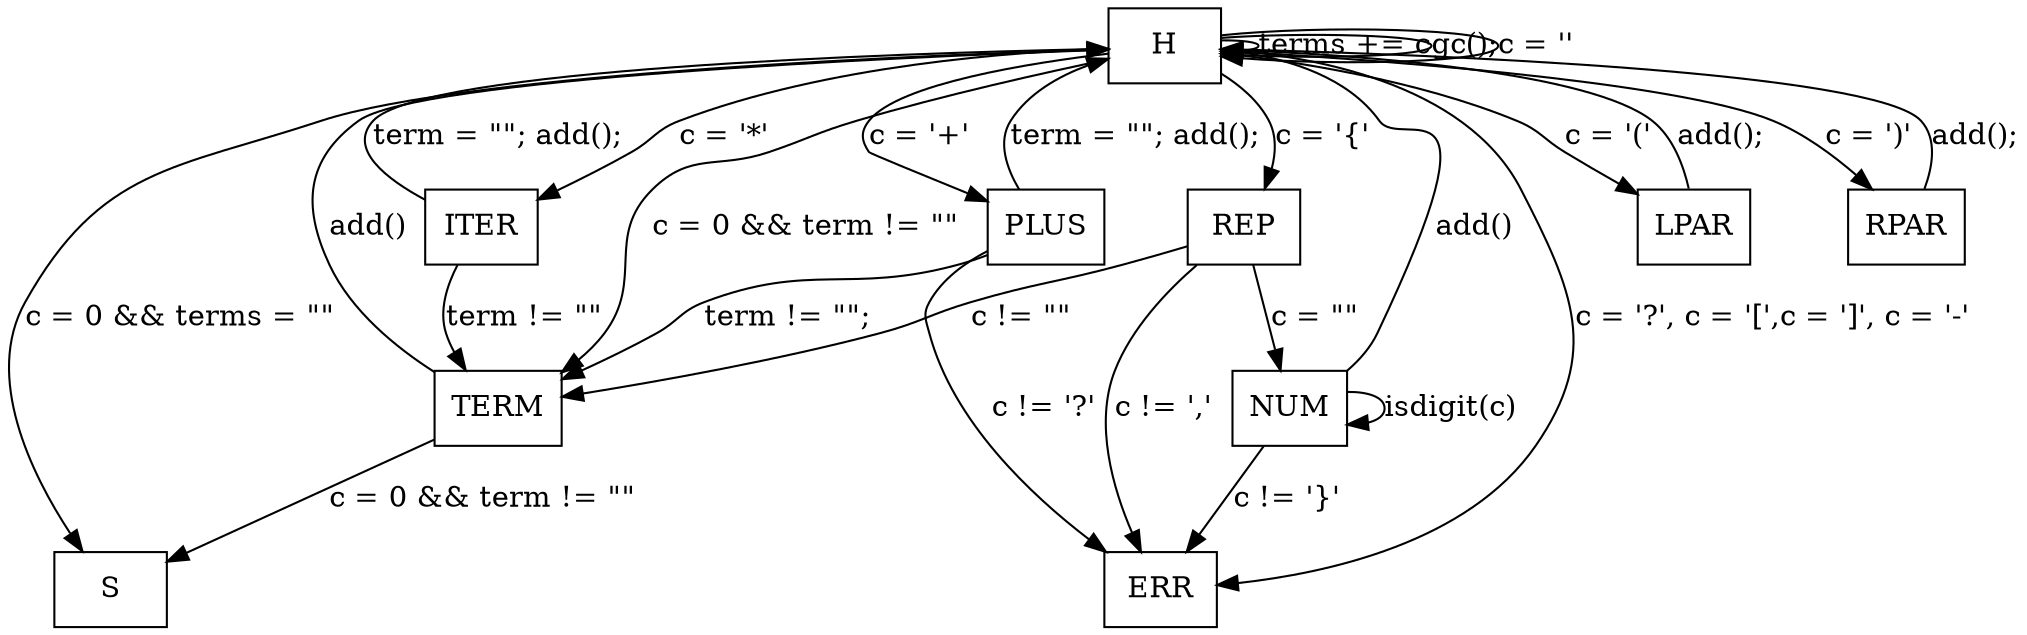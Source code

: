 digraph MyPlan {
  node [shape="rectangle"];

  "H"
  "TERM"
  "ITER"
  "PLUS"
  "REP"
  "LPAR"
  "RPAR"
  "NUM"
  "ERR"
  "S"

  "H"->"H"[label="terms += c"]
  "H"->"H"[label="gc();"]
  "H"->"H"[label="c = '\' "]
  "H"->"ERR"[label="c = '?', c = '[',c = ']', c = '-'"]
  "H"->"S"[label="c = 0 && terms = \"\" "]
  "H"->"TERM"->"S"[label="c = 0 && term != \"\" "]
  "TERM"->"H"[label="add()"]
  "H"->"ITER"[label="c = '*'"]
  "ITER"->"H"[label="term = \"\"; add();"]
  "ITER"->"TERM"[label="term != \"\""]
  "H"->"PLUS"[label="c = '+'"]
  "PLUS"->"H"[label="term = \"\"; add();"]
  "PLUS"->"TERM"[label="term != \"\";"]
  "PLUS"->"ERR"[label="c != '?'"]
  "H"->"LPAR"[label="c = '('"]
  "LPAR"->"H"[label="add();"]
  "H"->"RPAR"[label="c = ')'"]
  "RPAR"->"H"[label="add();"]
  "H"->"REP"[label="c = '{'"]
  "REP"->"ERR"[label="c != ','"]
  "REP"->"NUM"[label="c = \"\" "]
  "NUM"->"ERR"[label="c != '}'"]
  "NUM"->"NUM"[label="isdigit(c)"]
  "NUM"->"H"[label="add()"]
  "REP"->"TERM"[label="c != \"\" "]


}
